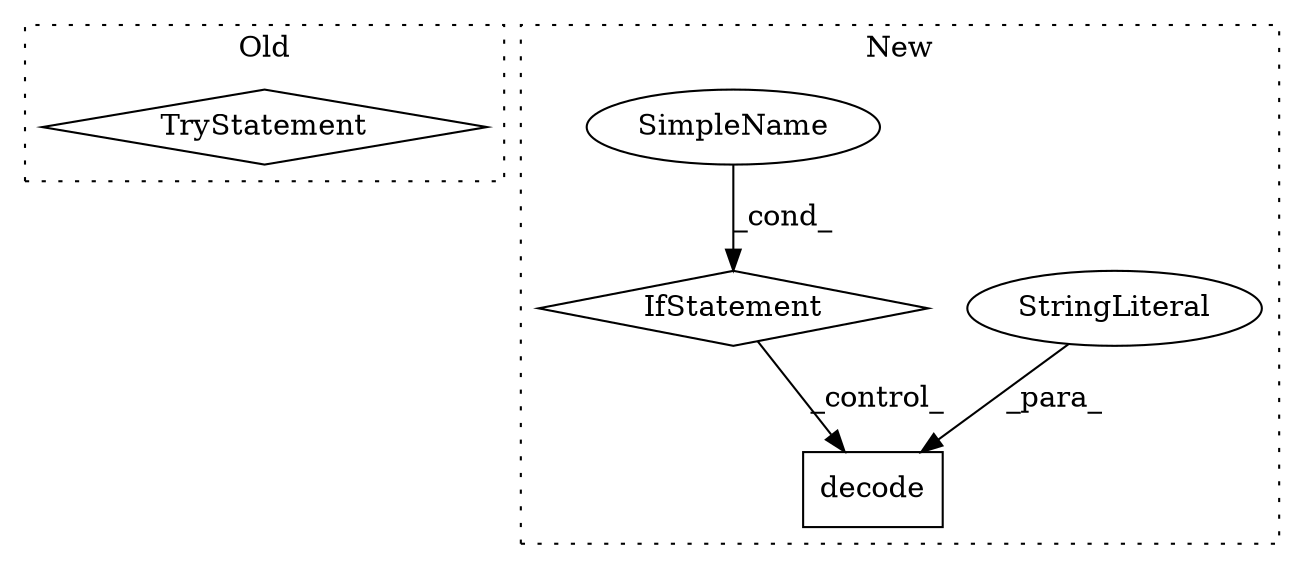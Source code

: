 digraph G {
subgraph cluster0 {
1 [label="TryStatement" a="54" s="924" l="4" shape="diamond"];
label = "Old";
style="dotted";
}
subgraph cluster1 {
2 [label="decode" a="32" s="1124,1138" l="7,1" shape="box"];
3 [label="StringLiteral" a="45" s="1131" l="7" shape="ellipse"];
4 [label="IfStatement" a="25" s="1039,1083" l="10,2" shape="diamond"];
5 [label="SimpleName" a="42" s="" l="" shape="ellipse"];
label = "New";
style="dotted";
}
3 -> 2 [label="_para_"];
4 -> 2 [label="_control_"];
5 -> 4 [label="_cond_"];
}